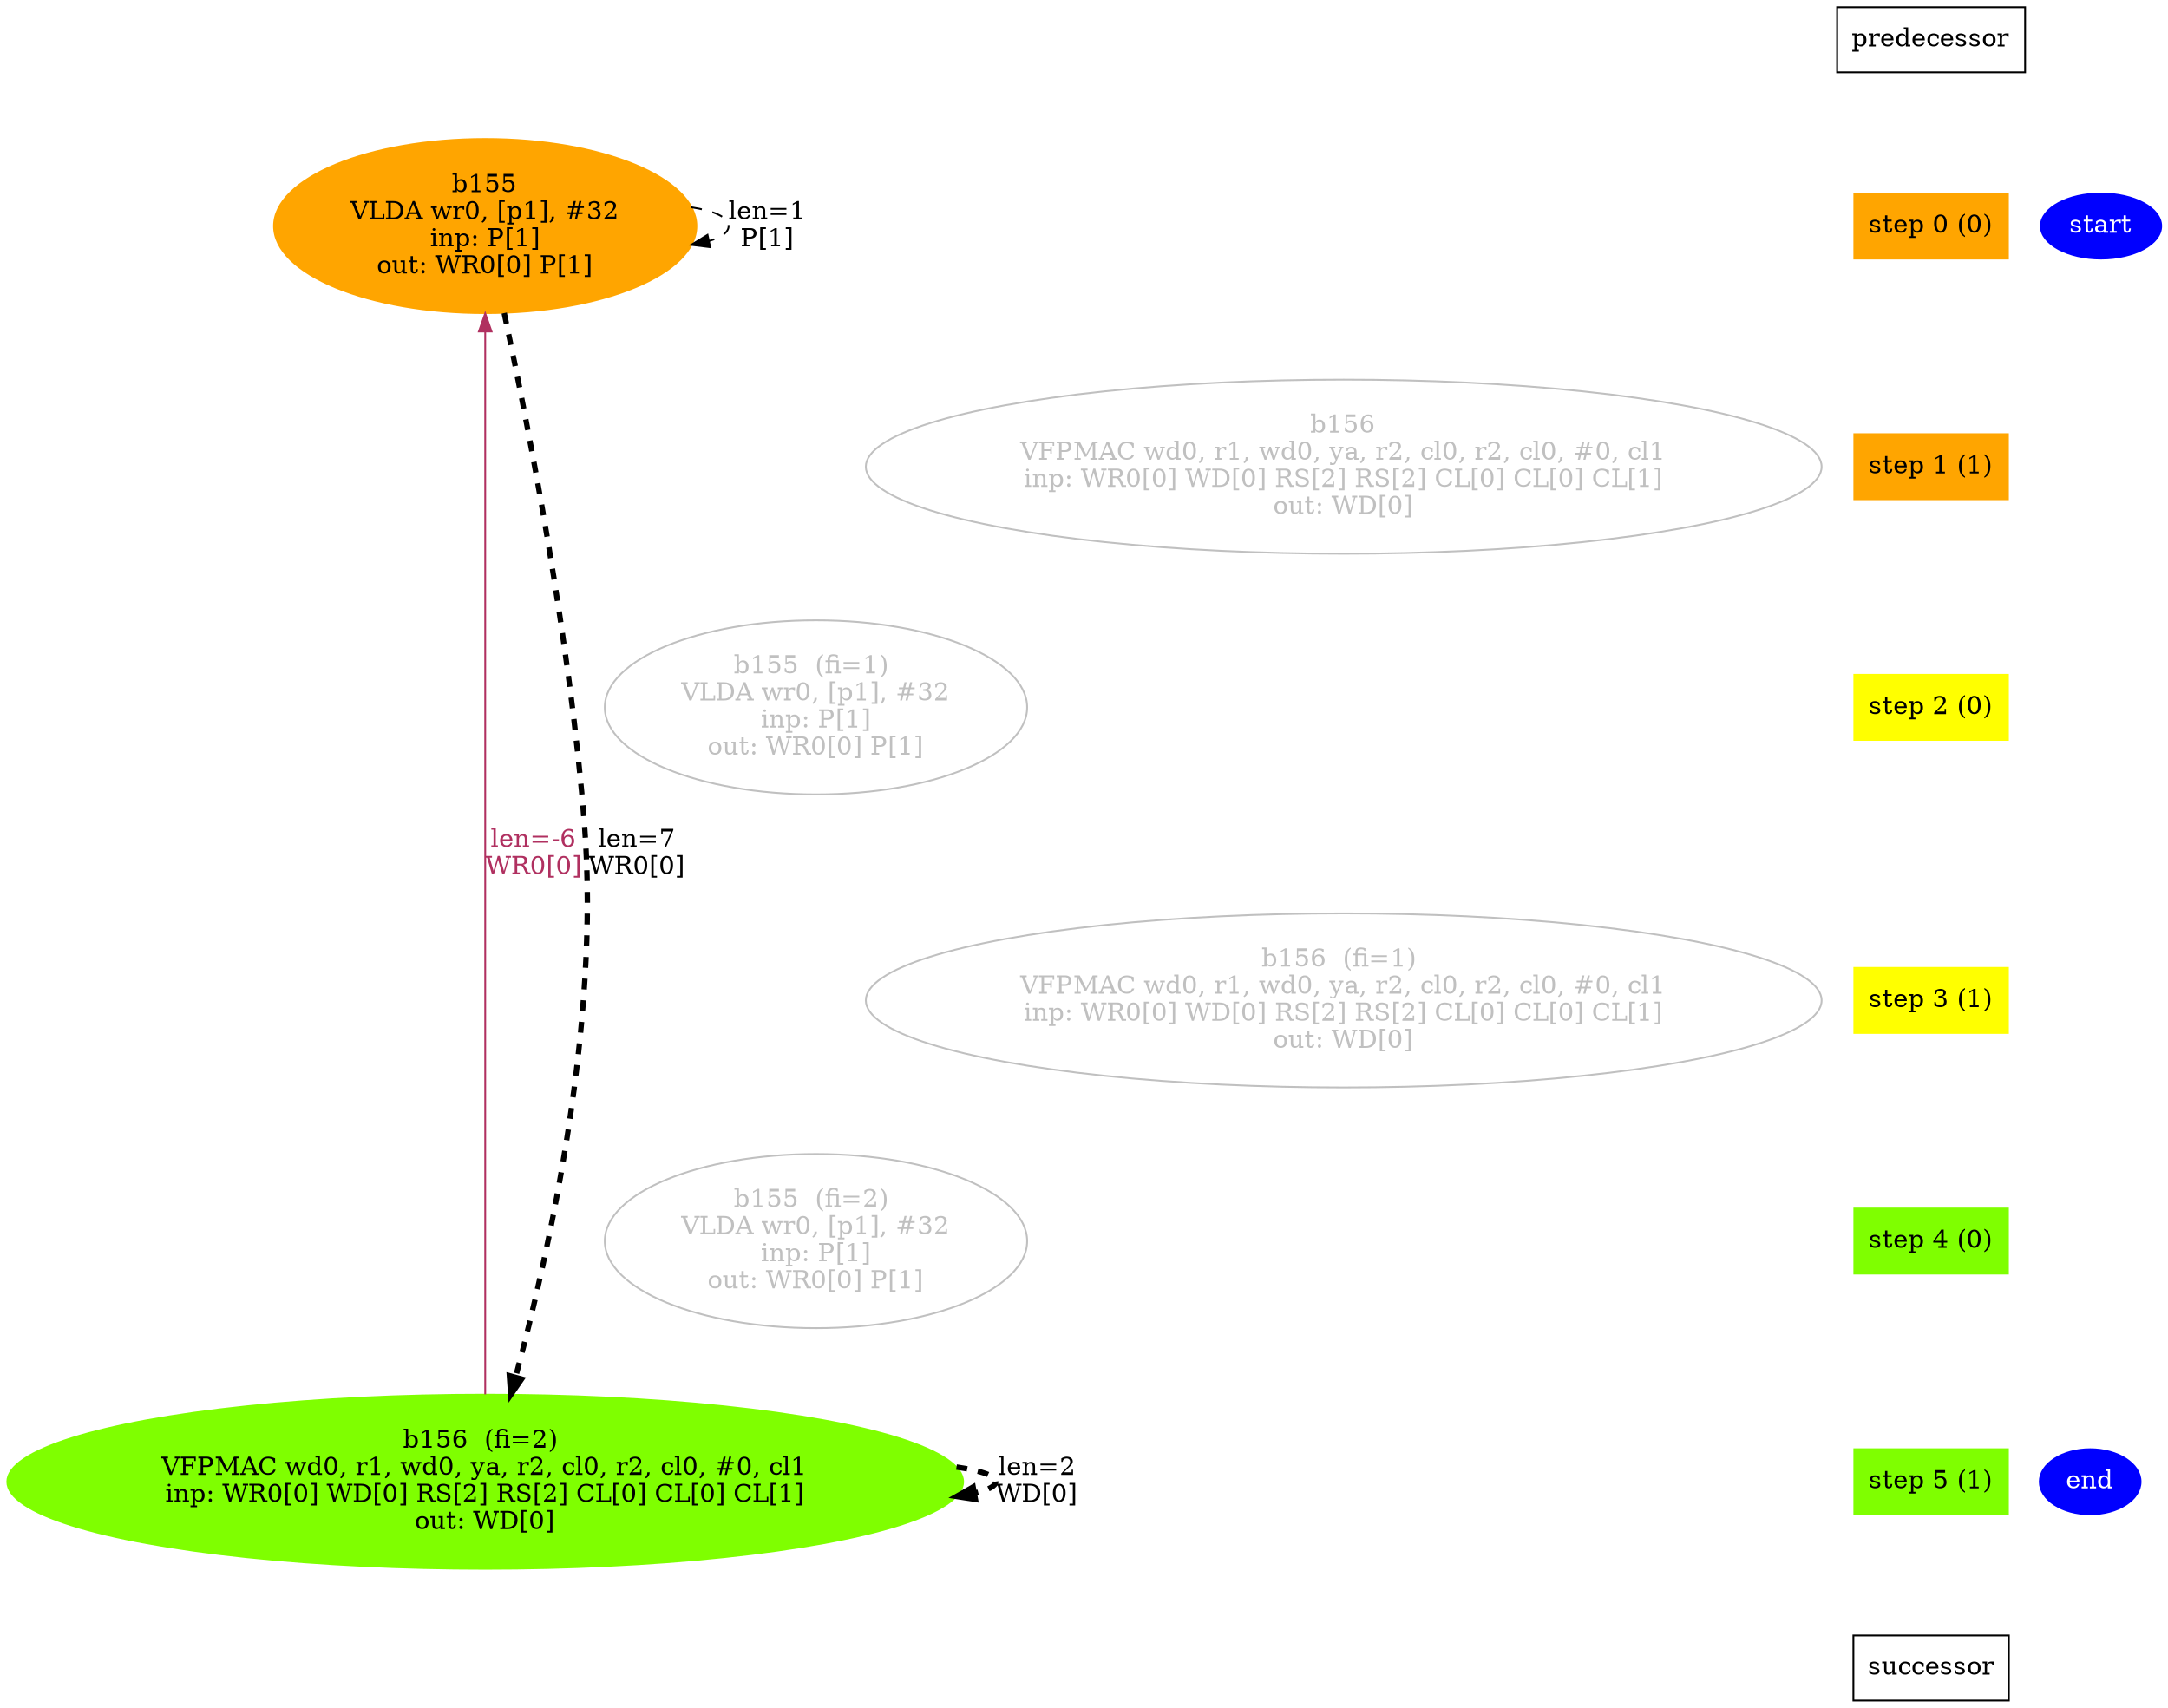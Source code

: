 digraph N {
 b155[color=orange,fontcolor=black,style=filled,label="b155\nVLDA wr0, [p1], #32\ninp: P[1]\nout: WR0[0] P[1]"];  {rank=same; S0;  b155;}
 b156[color=chartreuse,fontcolor=black,style=filled,label="b156  (fi=2) \nVFPMAC wd0, r1, wd0, ya, r2, cl0, r2, cl0, #0, cl1\ninp: WR0[0] WD[0] RS[2] RS[2] CL[0] CL[0] CL[1]\nout: WD[0]"];  {rank=same; S5;  b156;}
 start [color=blue,fontcolor=white,style=filled,label="start"];  {rank=same; S0;  start;}
 end [color=blue,fontcolor=white,style=filled,label="end"];  {rank=same; S5;  end;}
   b155 -> b156 [color=maroon,fontcolor=maroon,label="len=-6\nWR0[0]",weight=1000,dir=back];
   b155 -> b156 [color=black,fontcolor=black,penwidth=3,style=dashed,label="len=7\nWR0[0]"];
   b155 -> b155 [color=black,fontcolor=black,style=dashed,label="len=1\nP[1]"];
   b156 -> b156 [color=black,fontcolor=black,penwidth=3,style=dashed,label="len=2\nWD[0]"];
 b155_copy_fi1[color=grey,fontcolor=grey,style=empty,label="b155  (fi=1) \nVLDA wr0, [p1], #32\ninp: P[1]\nout: WR0[0] P[1]"];  {rank=same; S2;  b155_copy_fi1;}
  b155 -> b155_copy_fi1[style=invis,weight=100];
 b155_copy_fi2[color=grey,fontcolor=grey,style=empty,label="b155  (fi=2) \nVLDA wr0, [p1], #32\ninp: P[1]\nout: WR0[0] P[1]"];  {rank=same; S4;  b155_copy_fi2;}
  b155_copy_fi1 -> b155_copy_fi2[style=invis,weight=100];
 b156_copy_fi0[color=grey,fontcolor=grey,style=empty,label="b156\nVFPMAC wd0, r1, wd0, ya, r2, cl0, r2, cl0, #0, cl1\ninp: WR0[0] WD[0] RS[2] RS[2] CL[0] CL[0] CL[1]\nout: WD[0]"];  {rank=same; S1;  b156_copy_fi0;}
 b156_copy_fi1[color=grey,fontcolor=grey,style=empty,label="b156  (fi=1) \nVFPMAC wd0, r1, wd0, ya, r2, cl0, r2, cl0, #0, cl1\ninp: WR0[0] WD[0] RS[2] RS[2] CL[0] CL[0] CL[1]\nout: WD[0]"];  {rank=same; S3;  b156_copy_fi1;}
  b156_copy_fi0 -> b156_copy_fi1[style=invis,weight=100];
  b156_copy_fi1 -> b156[style=invis,weight=100];
  Sm1 [label="predecessor",shape=box];
  S0 [label="step 0 (0)",style=filled,fontcolor=black,color=orange,shape=box];
  Sm1 -> S0[style=invis,weight=9000];
  S1 [label="step 1 (1)",style=filled,fontcolor=black,color=orange,shape=box];
  S0 -> S1[style=invis,weight=9000];
  S2 [label="step 2 (0)",style=filled,fontcolor=black,color=yellow,shape=box];
  S1 -> S2[style=invis,weight=9000];
  S3 [label="step 3 (1)",style=filled,fontcolor=black,color=yellow,shape=box];
  S2 -> S3[style=invis,weight=9000];
  S4 [label="step 4 (0)",style=filled,fontcolor=black,color=chartreuse,shape=box];
  S3 -> S4[style=invis,weight=9000];
  S5 [label="step 5 (1)",style=filled,fontcolor=black,color=chartreuse,shape=box];
  S4 -> S5[style=invis,weight=9000];
  S6 [label="successor",shape=box];
  S5 -> S6[style=invis,weight=9000];
}
